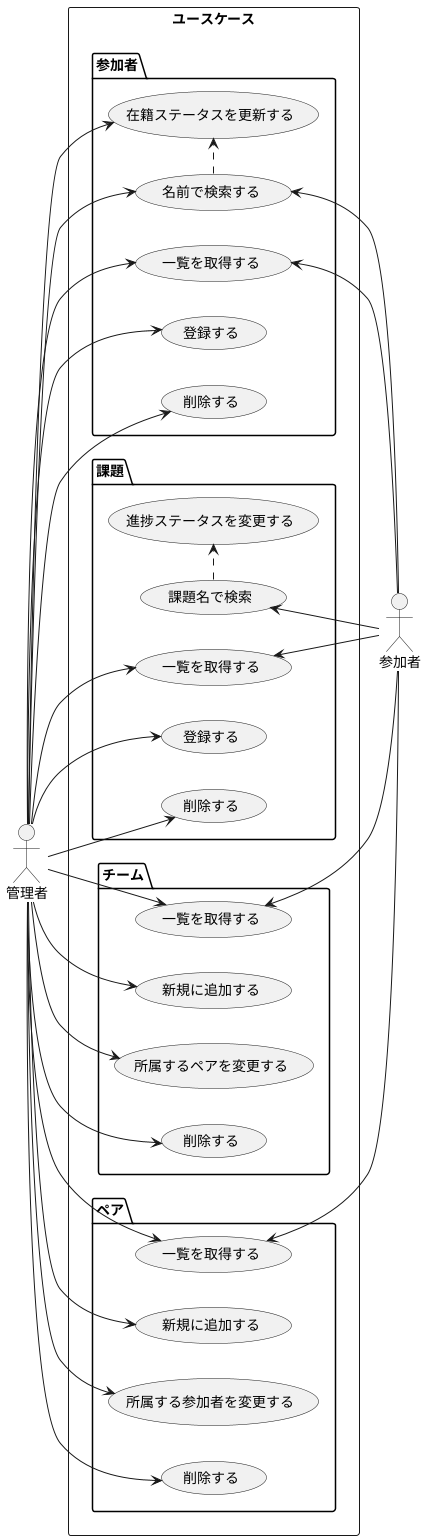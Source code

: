 @startuml UseCase

left to right direction

actor 管理者 as admin
actor 参加者 as member

rectangle ユースケース {
  package 参加者 as members {
    usecase "一覧を取得する" as uc1_1
    usecase "登録する" as uc1_2
    usecase "在籍ステータスを更新する" as uc1_3
    usecase "削除する" as uc1_4
    usecase "名前で検索する" as uc1_5
    uc1_5 .> uc1_3
  }

    package 課題 as practices {
    usecase "一覧を取得する" as uc2_1
    usecase "登録する" as uc2_2
    usecase "進捗ステータスを変更する" as uc2_3
    usecase "削除する" as uc2_4
    usecase "課題名で検索" as uc2_5
    uc2_5 .> uc2_3
  }

  package チーム as teams {
    usecase "一覧を取得する" as uc3_1
    usecase "新規に追加する" as uc3_2
    usecase "所属するペアを変更する" as uc3_3
    usecase "削除する" as uc3_4
  }

  package ペア as pairs  {
    usecase "一覧を取得する" as uc4_1
    usecase "新規に追加する" as uc4_2
    usecase "所属する参加者を変更する" as uc4_3
    usecase "削除する" as uc4_4
  }
}

admin --> uc1_1
admin --> uc1_2
admin --> uc1_3
admin --> uc1_4
admin --> uc1_5
admin --> uc2_1
admin --> uc2_2
admin --> uc2_4
admin --> uc3_1
admin --> uc3_2
admin --> uc3_3
admin --> uc3_4
admin --> uc4_1
admin --> uc4_2
admin --> uc4_3
admin --> uc4_4
uc1_1 <-- member
uc1_5 <-- member
uc2_1 <-- member
uc2_5 <-- member
uc3_1 <-- member
uc4_1 <-- member

@enduml